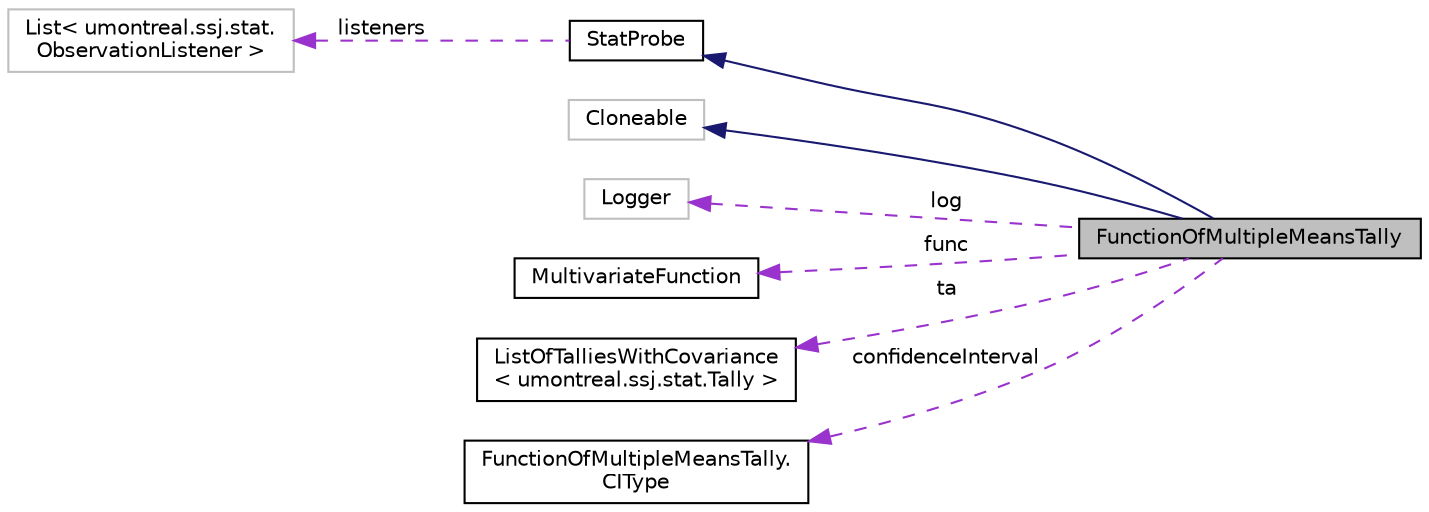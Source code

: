 digraph "FunctionOfMultipleMeansTally"
{
 // INTERACTIVE_SVG=YES
  bgcolor="transparent";
  edge [fontname="Helvetica",fontsize="10",labelfontname="Helvetica",labelfontsize="10"];
  node [fontname="Helvetica",fontsize="10",shape=record];
  rankdir="LR";
  Node4 [label="FunctionOfMultipleMeansTally",height=0.2,width=0.4,color="black", fillcolor="grey75", style="filled", fontcolor="black"];
  Node5 -> Node4 [dir="back",color="midnightblue",fontsize="10",style="solid",fontname="Helvetica"];
  Node5 [label="StatProbe",height=0.2,width=0.4,color="black",URL="$d5/d8e/classumontreal_1_1ssj_1_1stat_1_1StatProbe.html",tooltip="The objects of this class are statistical probes or collectors, which are elementary devices for coll..."];
  Node6 -> Node5 [dir="back",color="darkorchid3",fontsize="10",style="dashed",label=" listeners" ,fontname="Helvetica"];
  Node6 [label="List\< umontreal.ssj.stat.\lObservationListener \>",height=0.2,width=0.4,color="grey75"];
  Node7 -> Node4 [dir="back",color="midnightblue",fontsize="10",style="solid",fontname="Helvetica"];
  Node7 [label="Cloneable",height=0.2,width=0.4,color="grey75"];
  Node8 -> Node4 [dir="back",color="darkorchid3",fontsize="10",style="dashed",label=" log" ,fontname="Helvetica"];
  Node8 [label="Logger",height=0.2,width=0.4,color="grey75"];
  Node9 -> Node4 [dir="back",color="darkorchid3",fontsize="10",style="dashed",label=" func" ,fontname="Helvetica"];
  Node9 [label="MultivariateFunction",height=0.2,width=0.4,color="black",URL="$df/d60/interfaceumontreal_1_1ssj_1_1util_1_1MultivariateFunction.html",tooltip="Represents a function of multiple variables. "];
  Node10 -> Node4 [dir="back",color="darkorchid3",fontsize="10",style="dashed",label=" ta" ,fontname="Helvetica"];
  Node10 [label="ListOfTalliesWithCovariance\l\< umontreal.ssj.stat.Tally \>",height=0.2,width=0.4,color="black",URL="$dd/d72/classumontreal_1_1ssj_1_1stat_1_1list_1_1ListOfTalliesWithCovariance.html"];
  Node11 -> Node4 [dir="back",color="darkorchid3",fontsize="10",style="dashed",label=" confidenceInterval" ,fontname="Helvetica"];
  Node11 [label="FunctionOfMultipleMeansTally.\lCIType",height=0.2,width=0.4,color="black",URL="$d7/d0f/enumumontreal_1_1ssj_1_1stat_1_1FunctionOfMultipleMeansTally_1_1CIType.html"];
}
